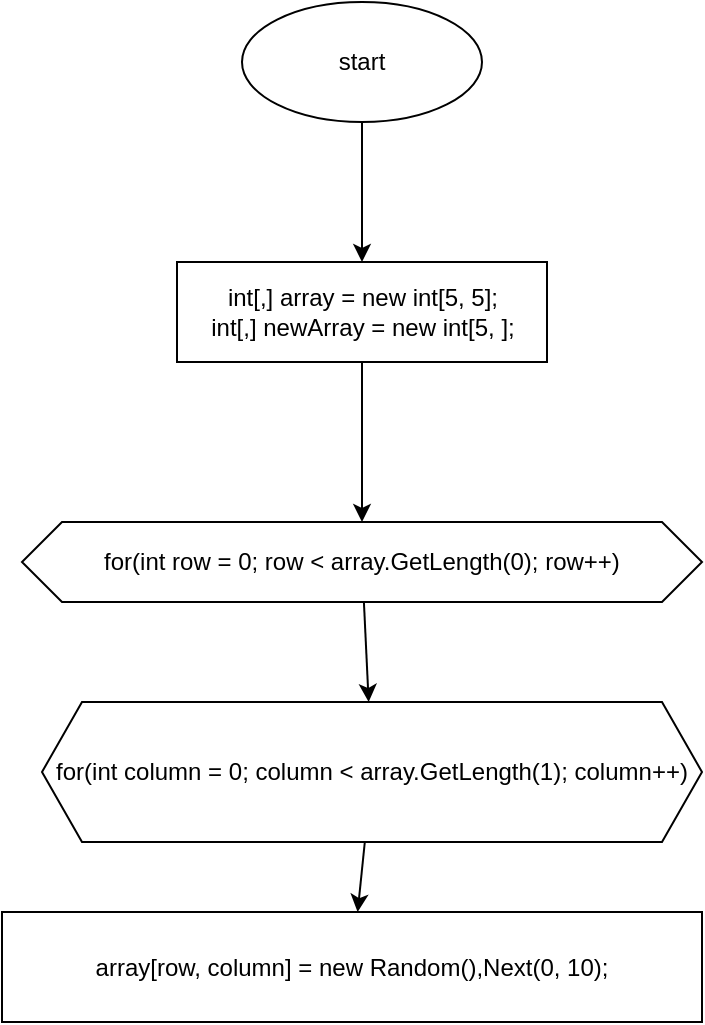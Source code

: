 <mxfile>
    <diagram id="wleMfXMyCIqD9ZGxj8FN" name="Page-1">
        <mxGraphModel dx="1417" dy="790" grid="1" gridSize="10" guides="1" tooltips="1" connect="1" arrows="1" fold="1" page="1" pageScale="1" pageWidth="850" pageHeight="1100" math="0" shadow="0">
            <root>
                <mxCell id="0"/>
                <mxCell id="1" parent="0"/>
                <mxCell id="6" value="" style="edgeStyle=none;html=1;" parent="1" source="2" target="5" edge="1">
                    <mxGeometry relative="1" as="geometry"/>
                </mxCell>
                <mxCell id="2" value="start" style="ellipse;whiteSpace=wrap;html=1;" parent="1" vertex="1">
                    <mxGeometry x="280" y="40" width="120" height="60" as="geometry"/>
                </mxCell>
                <mxCell id="8" value="" style="edgeStyle=none;html=1;" parent="1" source="5" target="7" edge="1">
                    <mxGeometry relative="1" as="geometry"/>
                </mxCell>
                <mxCell id="5" value="int[,] array = new int[5, 5];&lt;br&gt;int[,] newArray = new int[5, ];" style="whiteSpace=wrap;html=1;" parent="1" vertex="1">
                    <mxGeometry x="247.5" y="170" width="185" height="50" as="geometry"/>
                </mxCell>
                <mxCell id="12" value="" style="edgeStyle=none;html=1;" parent="1" source="7" target="11" edge="1">
                    <mxGeometry relative="1" as="geometry"/>
                </mxCell>
                <mxCell id="7" value="for(int row = 0; row &amp;lt; array.GetLength(0); row++)" style="shape=hexagon;perimeter=hexagonPerimeter2;whiteSpace=wrap;html=1;fixedSize=1;" parent="1" vertex="1">
                    <mxGeometry x="170" y="300" width="340" height="40" as="geometry"/>
                </mxCell>
                <mxCell id="14" value="" style="edgeStyle=none;html=1;" parent="1" source="11" target="13" edge="1">
                    <mxGeometry relative="1" as="geometry"/>
                </mxCell>
                <mxCell id="11" value="for(int column = 0; column &amp;lt; array.GetLength(1); column++)" style="shape=hexagon;perimeter=hexagonPerimeter2;whiteSpace=wrap;html=1;fixedSize=1;" parent="1" vertex="1">
                    <mxGeometry x="180" y="390" width="330" height="70" as="geometry"/>
                </mxCell>
                <mxCell id="13" value="array[row, column] = new Random(),Next(0, 10);" style="whiteSpace=wrap;html=1;" parent="1" vertex="1">
                    <mxGeometry x="160" y="495" width="350" height="55" as="geometry"/>
                </mxCell>
            </root>
        </mxGraphModel>
    </diagram>
    <diagram id="pptmlpkj3A-QnfQ2jZHQ" name="Page-2">
        <mxGraphModel dx="1417" dy="790" grid="1" gridSize="10" guides="1" tooltips="1" connect="1" arrows="1" fold="1" page="1" pageScale="1" pageWidth="850" pageHeight="1100" math="0" shadow="0">
            <root>
                <mxCell id="AN06cRyhFbYd32eV-Q_g-0"/>
                <mxCell id="AN06cRyhFbYd32eV-Q_g-1" parent="AN06cRyhFbYd32eV-Q_g-0"/>
                <mxCell id="AN06cRyhFbYd32eV-Q_g-9" value="" style="edgeStyle=none;html=1;" parent="AN06cRyhFbYd32eV-Q_g-1" source="AN06cRyhFbYd32eV-Q_g-2" target="AN06cRyhFbYd32eV-Q_g-8" edge="1">
                    <mxGeometry relative="1" as="geometry"/>
                </mxCell>
                <mxCell id="AN06cRyhFbYd32eV-Q_g-2" value="void FillArray(int[,] fill)" style="ellipse;whiteSpace=wrap;html=1;" parent="AN06cRyhFbYd32eV-Q_g-1" vertex="1">
                    <mxGeometry x="1128.75" y="30" width="200" height="75" as="geometry"/>
                </mxCell>
                <mxCell id="AN06cRyhFbYd32eV-Q_g-60" value="" style="edgeStyle=none;html=1;" parent="AN06cRyhFbYd32eV-Q_g-1" source="AN06cRyhFbYd32eV-Q_g-4" target="AN06cRyhFbYd32eV-Q_g-59" edge="1">
                    <mxGeometry relative="1" as="geometry"/>
                </mxCell>
                <mxCell id="AN06cRyhFbYd32eV-Q_g-4" value="int[,] array = new int[5, 5];&lt;br&gt;" style="rounded=0;whiteSpace=wrap;html=1;" parent="AN06cRyhFbYd32eV-Q_g-1" vertex="1">
                    <mxGeometry x="328" y="260" width="195" height="25" as="geometry"/>
                </mxCell>
                <mxCell id="AN06cRyhFbYd32eV-Q_g-23" value="" style="edgeStyle=none;html=1;" parent="AN06cRyhFbYd32eV-Q_g-1" source="AN06cRyhFbYd32eV-Q_g-6" target="AN06cRyhFbYd32eV-Q_g-21" edge="1">
                    <mxGeometry relative="1" as="geometry"/>
                </mxCell>
                <mxCell id="AN06cRyhFbYd32eV-Q_g-6" value="start" style="ellipse;whiteSpace=wrap;html=1;" parent="AN06cRyhFbYd32eV-Q_g-1" vertex="1">
                    <mxGeometry x="365.5" y="30" width="120" height="60" as="geometry"/>
                </mxCell>
                <mxCell id="AN06cRyhFbYd32eV-Q_g-11" value="" style="edgeStyle=none;html=1;" parent="AN06cRyhFbYd32eV-Q_g-1" source="AN06cRyhFbYd32eV-Q_g-8" target="AN06cRyhFbYd32eV-Q_g-10" edge="1">
                    <mxGeometry relative="1" as="geometry"/>
                </mxCell>
                <mxCell id="AN06cRyhFbYd32eV-Q_g-76" style="edgeStyle=none;html=1;entryX=1;entryY=0.5;entryDx=0;entryDy=0;" parent="AN06cRyhFbYd32eV-Q_g-1" source="AN06cRyhFbYd32eV-Q_g-8" target="AN06cRyhFbYd32eV-Q_g-17" edge="1">
                    <mxGeometry relative="1" as="geometry">
                        <mxPoint x="1450" y="350" as="targetPoint"/>
                        <Array as="points">
                            <mxPoint x="1510" y="203"/>
                            <mxPoint x="1510" y="350"/>
                            <mxPoint x="1510" y="500"/>
                        </Array>
                    </mxGeometry>
                </mxCell>
                <mxCell id="AN06cRyhFbYd32eV-Q_g-8" value="for(int row = 0; row &amp;lt; fill.GetLength(0); row++)" style="shape=hexagon;perimeter=hexagonPerimeter2;whiteSpace=wrap;html=1;fixedSize=1;" parent="AN06cRyhFbYd32eV-Q_g-1" vertex="1">
                    <mxGeometry x="1068.75" y="177.5" width="320" height="50.5" as="geometry"/>
                </mxCell>
                <mxCell id="AN06cRyhFbYd32eV-Q_g-13" value="" style="edgeStyle=none;html=1;" parent="AN06cRyhFbYd32eV-Q_g-1" source="AN06cRyhFbYd32eV-Q_g-10" target="AN06cRyhFbYd32eV-Q_g-12" edge="1">
                    <mxGeometry relative="1" as="geometry"/>
                </mxCell>
                <mxCell id="AN06cRyhFbYd32eV-Q_g-16" style="edgeStyle=none;html=1;entryX=0;entryY=0.5;entryDx=0;entryDy=0;" parent="AN06cRyhFbYd32eV-Q_g-1" source="AN06cRyhFbYd32eV-Q_g-10" target="AN06cRyhFbYd32eV-Q_g-8" edge="1">
                    <mxGeometry relative="1" as="geometry">
                        <Array as="points">
                            <mxPoint x="1008.75" y="285"/>
                            <mxPoint x="1008.75" y="203"/>
                        </Array>
                    </mxGeometry>
                </mxCell>
                <mxCell id="AN06cRyhFbYd32eV-Q_g-10" value="for(int column = 0; column &amp;lt; fill.GetLegnth(1); column++)" style="shape=hexagon;perimeter=hexagonPerimeter2;whiteSpace=wrap;html=1;fixedSize=1;" parent="AN06cRyhFbYd32eV-Q_g-1" vertex="1">
                    <mxGeometry x="1068.75" y="260" width="320" height="50" as="geometry"/>
                </mxCell>
                <mxCell id="AN06cRyhFbYd32eV-Q_g-15" style="edgeStyle=none;html=1;entryX=1;entryY=0.5;entryDx=0;entryDy=0;" parent="AN06cRyhFbYd32eV-Q_g-1" source="AN06cRyhFbYd32eV-Q_g-12" target="AN06cRyhFbYd32eV-Q_g-10" edge="1">
                    <mxGeometry relative="1" as="geometry">
                        <Array as="points">
                            <mxPoint x="1448.75" y="400"/>
                            <mxPoint x="1448.75" y="285"/>
                        </Array>
                    </mxGeometry>
                </mxCell>
                <mxCell id="AN06cRyhFbYd32eV-Q_g-12" value="fill[row, column] = new Random().Next(0, 10);" style="whiteSpace=wrap;html=1;" parent="AN06cRyhFbYd32eV-Q_g-1" vertex="1">
                    <mxGeometry x="1083.75" y="380" width="290" height="40" as="geometry"/>
                </mxCell>
                <mxCell id="AN06cRyhFbYd32eV-Q_g-17" value="end" style="ellipse;whiteSpace=wrap;html=1;" parent="AN06cRyhFbYd32eV-Q_g-1" vertex="1">
                    <mxGeometry x="1168.75" y="470" width="120" height="60" as="geometry"/>
                </mxCell>
                <mxCell id="AN06cRyhFbYd32eV-Q_g-26" value="" style="edgeStyle=none;html=1;" parent="AN06cRyhFbYd32eV-Q_g-1" source="AN06cRyhFbYd32eV-Q_g-20" target="AN06cRyhFbYd32eV-Q_g-25" edge="1">
                    <mxGeometry relative="1" as="geometry"/>
                </mxCell>
                <mxCell id="AN06cRyhFbYd32eV-Q_g-20" value="void SelectArray(int[,] mrArray, int[] mrBrainTemp, int rowAr" style="ellipse;whiteSpace=wrap;html=1;" parent="AN06cRyhFbYd32eV-Q_g-1" vertex="1">
                    <mxGeometry x="1056.25" y="610" width="345" height="60" as="geometry"/>
                </mxCell>
                <mxCell id="AN06cRyhFbYd32eV-Q_g-58" value="" style="edgeStyle=none;html=1;" parent="AN06cRyhFbYd32eV-Q_g-1" source="AN06cRyhFbYd32eV-Q_g-21" target="AN06cRyhFbYd32eV-Q_g-57" edge="1">
                    <mxGeometry relative="1" as="geometry"/>
                </mxCell>
                <mxCell id="AN06cRyhFbYd32eV-Q_g-21" value="int columnArray = int.Parse(Console.ReadLine());&lt;br&gt;" style="shape=parallelogram;perimeter=parallelogramPerimeter;whiteSpace=wrap;html=1;fixedSize=1;" parent="AN06cRyhFbYd32eV-Q_g-1" vertex="1">
                    <mxGeometry x="276" y="130" width="299" height="35" as="geometry"/>
                </mxCell>
                <mxCell id="AN06cRyhFbYd32eV-Q_g-28" value="" style="edgeStyle=none;html=1;" parent="AN06cRyhFbYd32eV-Q_g-1" source="AN06cRyhFbYd32eV-Q_g-25" target="AN06cRyhFbYd32eV-Q_g-27" edge="1">
                    <mxGeometry relative="1" as="geometry"/>
                </mxCell>
                <mxCell id="AN06cRyhFbYd32eV-Q_g-25" value="for(int column = 0; column &amp;lt; Length.mrBrainTemp.Length; column++)" style="shape=hexagon;perimeter=hexagonPerimeter2;whiteSpace=wrap;html=1;fixedSize=1;" parent="AN06cRyhFbYd32eV-Q_g-1" vertex="1">
                    <mxGeometry x="1033.75" y="720" width="390" height="40" as="geometry"/>
                </mxCell>
                <mxCell id="AN06cRyhFbYd32eV-Q_g-70" value="" style="edgeStyle=none;html=1;" parent="AN06cRyhFbYd32eV-Q_g-1" source="AN06cRyhFbYd32eV-Q_g-27" target="AN06cRyhFbYd32eV-Q_g-69" edge="1">
                    <mxGeometry relative="1" as="geometry"/>
                </mxCell>
                <mxCell id="AN06cRyhFbYd32eV-Q_g-27" value="mrBrainTemp[column] = mrArray[0, column];" style="whiteSpace=wrap;html=1;" parent="AN06cRyhFbYd32eV-Q_g-1" vertex="1">
                    <mxGeometry x="1096.25" y="810" width="265" height="30" as="geometry"/>
                </mxCell>
                <mxCell id="AN06cRyhFbYd32eV-Q_g-29" value="end" style="ellipse;whiteSpace=wrap;html=1;" parent="AN06cRyhFbYd32eV-Q_g-1" vertex="1">
                    <mxGeometry x="1168.75" y="1000" width="120" height="60" as="geometry"/>
                </mxCell>
                <mxCell id="AN06cRyhFbYd32eV-Q_g-33" value="" style="edgeStyle=none;html=1;" parent="AN06cRyhFbYd32eV-Q_g-1" source="AN06cRyhFbYd32eV-Q_g-31" target="AN06cRyhFbYd32eV-Q_g-32" edge="1">
                    <mxGeometry relative="1" as="geometry"/>
                </mxCell>
                <mxCell id="AN06cRyhFbYd32eV-Q_g-31" value="void PrintArray(int[,] print)" style="ellipse;whiteSpace=wrap;html=1;" parent="AN06cRyhFbYd32eV-Q_g-1" vertex="1">
                    <mxGeometry x="1212.5" y="1190" width="160" height="60" as="geometry"/>
                </mxCell>
                <mxCell id="AN06cRyhFbYd32eV-Q_g-37" value="" style="edgeStyle=none;html=1;" parent="AN06cRyhFbYd32eV-Q_g-1" source="AN06cRyhFbYd32eV-Q_g-32" target="AN06cRyhFbYd32eV-Q_g-36" edge="1">
                    <mxGeometry relative="1" as="geometry"/>
                </mxCell>
                <mxCell id="AN06cRyhFbYd32eV-Q_g-32" value="for(int row = 0; row &amp;lt; print.GetLength(0); print++)" style="shape=hexagon;perimeter=hexagonPerimeter2;whiteSpace=wrap;html=1;fixedSize=1;" parent="AN06cRyhFbYd32eV-Q_g-1" vertex="1">
                    <mxGeometry x="1127.5" y="1285" width="330" height="55" as="geometry"/>
                </mxCell>
                <mxCell id="AN06cRyhFbYd32eV-Q_g-41" value="" style="edgeStyle=none;html=1;" parent="AN06cRyhFbYd32eV-Q_g-1" source="AN06cRyhFbYd32eV-Q_g-36" target="AN06cRyhFbYd32eV-Q_g-40" edge="1">
                    <mxGeometry relative="1" as="geometry"/>
                </mxCell>
                <mxCell id="AN06cRyhFbYd32eV-Q_g-45" value="" style="edgeStyle=none;html=1;" parent="AN06cRyhFbYd32eV-Q_g-1" source="AN06cRyhFbYd32eV-Q_g-36" target="AN06cRyhFbYd32eV-Q_g-44" edge="1">
                    <mxGeometry relative="1" as="geometry"/>
                </mxCell>
                <mxCell id="AN06cRyhFbYd32eV-Q_g-36" value="&lt;span&gt;for(int column = 0; column &amp;lt; printGetLength(1); column++)&lt;/span&gt;" style="shape=hexagon;perimeter=hexagonPerimeter2;whiteSpace=wrap;html=1;fixedSize=1;" parent="AN06cRyhFbYd32eV-Q_g-1" vertex="1">
                    <mxGeometry x="1127.5" y="1390" width="332.5" height="50" as="geometry"/>
                </mxCell>
                <mxCell id="AN06cRyhFbYd32eV-Q_g-56" style="edgeStyle=none;html=1;entryX=1;entryY=0.5;entryDx=0;entryDy=0;" parent="AN06cRyhFbYd32eV-Q_g-1" source="AN06cRyhFbYd32eV-Q_g-40" target="AN06cRyhFbYd32eV-Q_g-36" edge="1">
                    <mxGeometry relative="1" as="geometry">
                        <Array as="points">
                            <mxPoint x="1490" y="1545"/>
                            <mxPoint x="1490" y="1415"/>
                        </Array>
                    </mxGeometry>
                </mxCell>
                <mxCell id="AN06cRyhFbYd32eV-Q_g-40" value="Console.Write(print[row, column]);" style="shape=document;whiteSpace=wrap;html=1;boundedLbl=1;" parent="AN06cRyhFbYd32eV-Q_g-1" vertex="1">
                    <mxGeometry x="1197.5" y="1500" width="190" height="80" as="geometry"/>
                </mxCell>
                <mxCell id="AN06cRyhFbYd32eV-Q_g-46" style="edgeStyle=none;html=1;entryX=0;entryY=0.5;entryDx=0;entryDy=0;" parent="AN06cRyhFbYd32eV-Q_g-1" source="AN06cRyhFbYd32eV-Q_g-44" target="AN06cRyhFbYd32eV-Q_g-32" edge="1">
                    <mxGeometry relative="1" as="geometry">
                        <Array as="points">
                            <mxPoint x="990" y="1314"/>
                        </Array>
                    </mxGeometry>
                </mxCell>
                <mxCell id="AN06cRyhFbYd32eV-Q_g-44" value="Console.WriteLine();" style="whiteSpace=wrap;html=1;" parent="AN06cRyhFbYd32eV-Q_g-1" vertex="1">
                    <mxGeometry x="910" y="1395" width="160" height="40" as="geometry"/>
                </mxCell>
                <mxCell id="AN06cRyhFbYd32eV-Q_g-64" value="" style="edgeStyle=none;html=1;" parent="AN06cRyhFbYd32eV-Q_g-1" source="AN06cRyhFbYd32eV-Q_g-47" target="AN06cRyhFbYd32eV-Q_g-63" edge="1">
                    <mxGeometry relative="1" as="geometry"/>
                </mxCell>
                <mxCell id="AN06cRyhFbYd32eV-Q_g-47" value="FillArray(array);" style="whiteSpace=wrap;html=1;rounded=0;" parent="AN06cRyhFbYd32eV-Q_g-1" vertex="1">
                    <mxGeometry x="360.38" y="390" width="130.25" height="30" as="geometry"/>
                </mxCell>
                <mxCell id="AN06cRyhFbYd32eV-Q_g-55" value="" style="edgeStyle=none;html=1;" parent="AN06cRyhFbYd32eV-Q_g-1" source="AN06cRyhFbYd32eV-Q_g-51" target="AN06cRyhFbYd32eV-Q_g-54" edge="1">
                    <mxGeometry relative="1" as="geometry"/>
                </mxCell>
                <mxCell id="AN06cRyhFbYd32eV-Q_g-51" value="&lt;span&gt;Console.WriteLine();&lt;/span&gt;" style="shape=document;whiteSpace=wrap;html=1;boundedLbl=1;rounded=0;" parent="AN06cRyhFbYd32eV-Q_g-1" vertex="1">
                    <mxGeometry x="368" y="610" width="116" height="60" as="geometry"/>
                </mxCell>
                <mxCell id="AN06cRyhFbYd32eV-Q_g-54" value="PrintArray(array);" style="whiteSpace=wrap;html=1;rounded=0;" parent="AN06cRyhFbYd32eV-Q_g-1" vertex="1">
                    <mxGeometry x="363.5" y="700" width="125" height="20" as="geometry"/>
                </mxCell>
                <mxCell id="AN06cRyhFbYd32eV-Q_g-61" style="edgeStyle=none;html=1;entryX=0.5;entryY=0;entryDx=0;entryDy=0;" parent="AN06cRyhFbYd32eV-Q_g-1" source="AN06cRyhFbYd32eV-Q_g-57" target="AN06cRyhFbYd32eV-Q_g-4" edge="1">
                    <mxGeometry relative="1" as="geometry"/>
                </mxCell>
                <mxCell id="AN06cRyhFbYd32eV-Q_g-57" value="&lt;span&gt;int rowArray = int.Parse(Console.Readline());&lt;/span&gt;" style="shape=parallelogram;perimeter=parallelogramPerimeter;whiteSpace=wrap;html=1;fixedSize=1;" parent="AN06cRyhFbYd32eV-Q_g-1" vertex="1">
                    <mxGeometry x="275" y="198" width="300" height="30" as="geometry"/>
                </mxCell>
                <mxCell id="AN06cRyhFbYd32eV-Q_g-62" style="edgeStyle=none;html=1;entryX=0.5;entryY=0;entryDx=0;entryDy=0;" parent="AN06cRyhFbYd32eV-Q_g-1" source="AN06cRyhFbYd32eV-Q_g-59" target="AN06cRyhFbYd32eV-Q_g-47" edge="1">
                    <mxGeometry relative="1" as="geometry"/>
                </mxCell>
                <mxCell id="AN06cRyhFbYd32eV-Q_g-59" value="&lt;span&gt;int[] tempArray = new int[5];&lt;/span&gt;" style="whiteSpace=wrap;html=1;rounded=0;" parent="AN06cRyhFbYd32eV-Q_g-1" vertex="1">
                    <mxGeometry x="330" y="320" width="190" height="30" as="geometry"/>
                </mxCell>
                <mxCell id="AN06cRyhFbYd32eV-Q_g-67" value="" style="edgeStyle=none;html=1;" parent="AN06cRyhFbYd32eV-Q_g-1" source="AN06cRyhFbYd32eV-Q_g-63" target="AN06cRyhFbYd32eV-Q_g-66" edge="1">
                    <mxGeometry relative="1" as="geometry"/>
                </mxCell>
                <mxCell id="AN06cRyhFbYd32eV-Q_g-63" value="&lt;span&gt;PrintArray(array);&lt;/span&gt;" style="whiteSpace=wrap;html=1;rounded=0;" parent="AN06cRyhFbYd32eV-Q_g-1" vertex="1">
                    <mxGeometry x="352.76" y="460" width="145.5" height="30" as="geometry"/>
                </mxCell>
                <mxCell id="AN06cRyhFbYd32eV-Q_g-68" style="edgeStyle=none;html=1;entryX=0.5;entryY=0;entryDx=0;entryDy=0;" parent="AN06cRyhFbYd32eV-Q_g-1" source="AN06cRyhFbYd32eV-Q_g-66" target="AN06cRyhFbYd32eV-Q_g-51" edge="1">
                    <mxGeometry relative="1" as="geometry"/>
                </mxCell>
                <mxCell id="AN06cRyhFbYd32eV-Q_g-66" value="&lt;span&gt;SelectArray(array, tempArray, rowArray)&lt;/span&gt;" style="whiteSpace=wrap;html=1;rounded=0;" parent="AN06cRyhFbYd32eV-Q_g-1" vertex="1">
                    <mxGeometry x="306" y="530" width="240" height="40" as="geometry"/>
                </mxCell>
                <mxCell id="AN06cRyhFbYd32eV-Q_g-73" style="edgeStyle=none;html=1;entryX=0.5;entryY=0;entryDx=0;entryDy=0;" parent="AN06cRyhFbYd32eV-Q_g-1" source="AN06cRyhFbYd32eV-Q_g-69" target="AN06cRyhFbYd32eV-Q_g-71" edge="1">
                    <mxGeometry relative="1" as="geometry"/>
                </mxCell>
                <mxCell id="AN06cRyhFbYd32eV-Q_g-69" value="&lt;span&gt;mrArray[0, column] = mrArray[rowAr - 1, column];&lt;/span&gt;" style="whiteSpace=wrap;html=1;" parent="AN06cRyhFbYd32eV-Q_g-1" vertex="1">
                    <mxGeometry x="1096.25" y="870" width="265" height="30" as="geometry"/>
                </mxCell>
                <mxCell id="AN06cRyhFbYd32eV-Q_g-74" value="" style="edgeStyle=none;html=1;" parent="AN06cRyhFbYd32eV-Q_g-1" source="AN06cRyhFbYd32eV-Q_g-71" target="AN06cRyhFbYd32eV-Q_g-29" edge="1">
                    <mxGeometry relative="1" as="geometry"/>
                </mxCell>
                <mxCell id="AN06cRyhFbYd32eV-Q_g-71" value="&lt;span&gt;mrArray[rowAr - 1, column] = mrBrainTemp[column];&lt;/span&gt;" style="whiteSpace=wrap;html=1;" parent="AN06cRyhFbYd32eV-Q_g-1" vertex="1">
                    <mxGeometry x="1072.5" y="930" width="312.5" height="30" as="geometry"/>
                </mxCell>
            </root>
        </mxGraphModel>
    </diagram>
</mxfile>